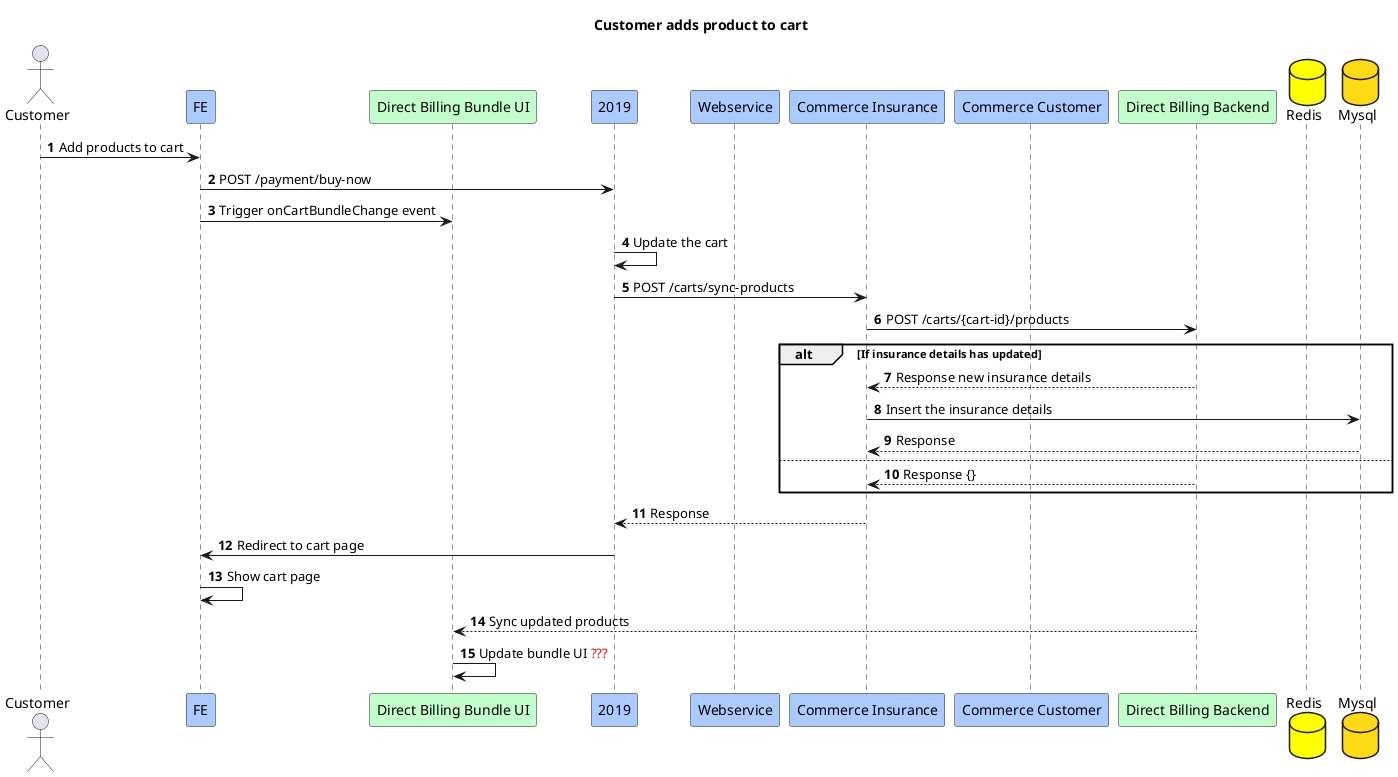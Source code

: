 @startuml
title Customer adds product to cart
actor Customer
participant FE #abcaff
participant "Direct Billing Bundle UI" #c3ffcd
participant "2019" #abcaff
participant "Webservice" #abcaff
participant "Commerce Insurance" #abcaff
participant "Commerce Customer" #abcaff
participant "Direct Billing Backend" #c3ffcd
database "Redis" #yellow
database "Mysql" #fdda14

autonumber
Customer -> FE:Add products to cart
FE -> 2019:POST /payment/buy-now
FE -> "Direct Billing Bundle UI":Trigger onCartBundleChange event
2019 -> 2019:Update the cart
2019 -> "Commerce Insurance":POST /carts/sync-products
"Commerce Insurance" -> "Direct Billing Backend":POST /carts/{cart-id}/products
alt If insurance details has updated
    "Direct Billing Backend" --> "Commerce Insurance":Response new insurance details
    "Commerce Insurance" -> "Mysql":Insert the insurance details
    "Mysql" --> "Commerce Insurance":Response
else 
    "Direct Billing Backend" --> "Commerce Insurance":Response {}
end
"Commerce Insurance" --> 2019:Response
"2019" -> FE:Redirect to cart page
FE -> FE:Show cart page
"Direct Billing Backend" --> "Direct Billing Bundle UI":Sync updated products
"Direct Billing Bundle UI" -> "Direct Billing Bundle UI":Update bundle UI <font color=red>???

@enduml

